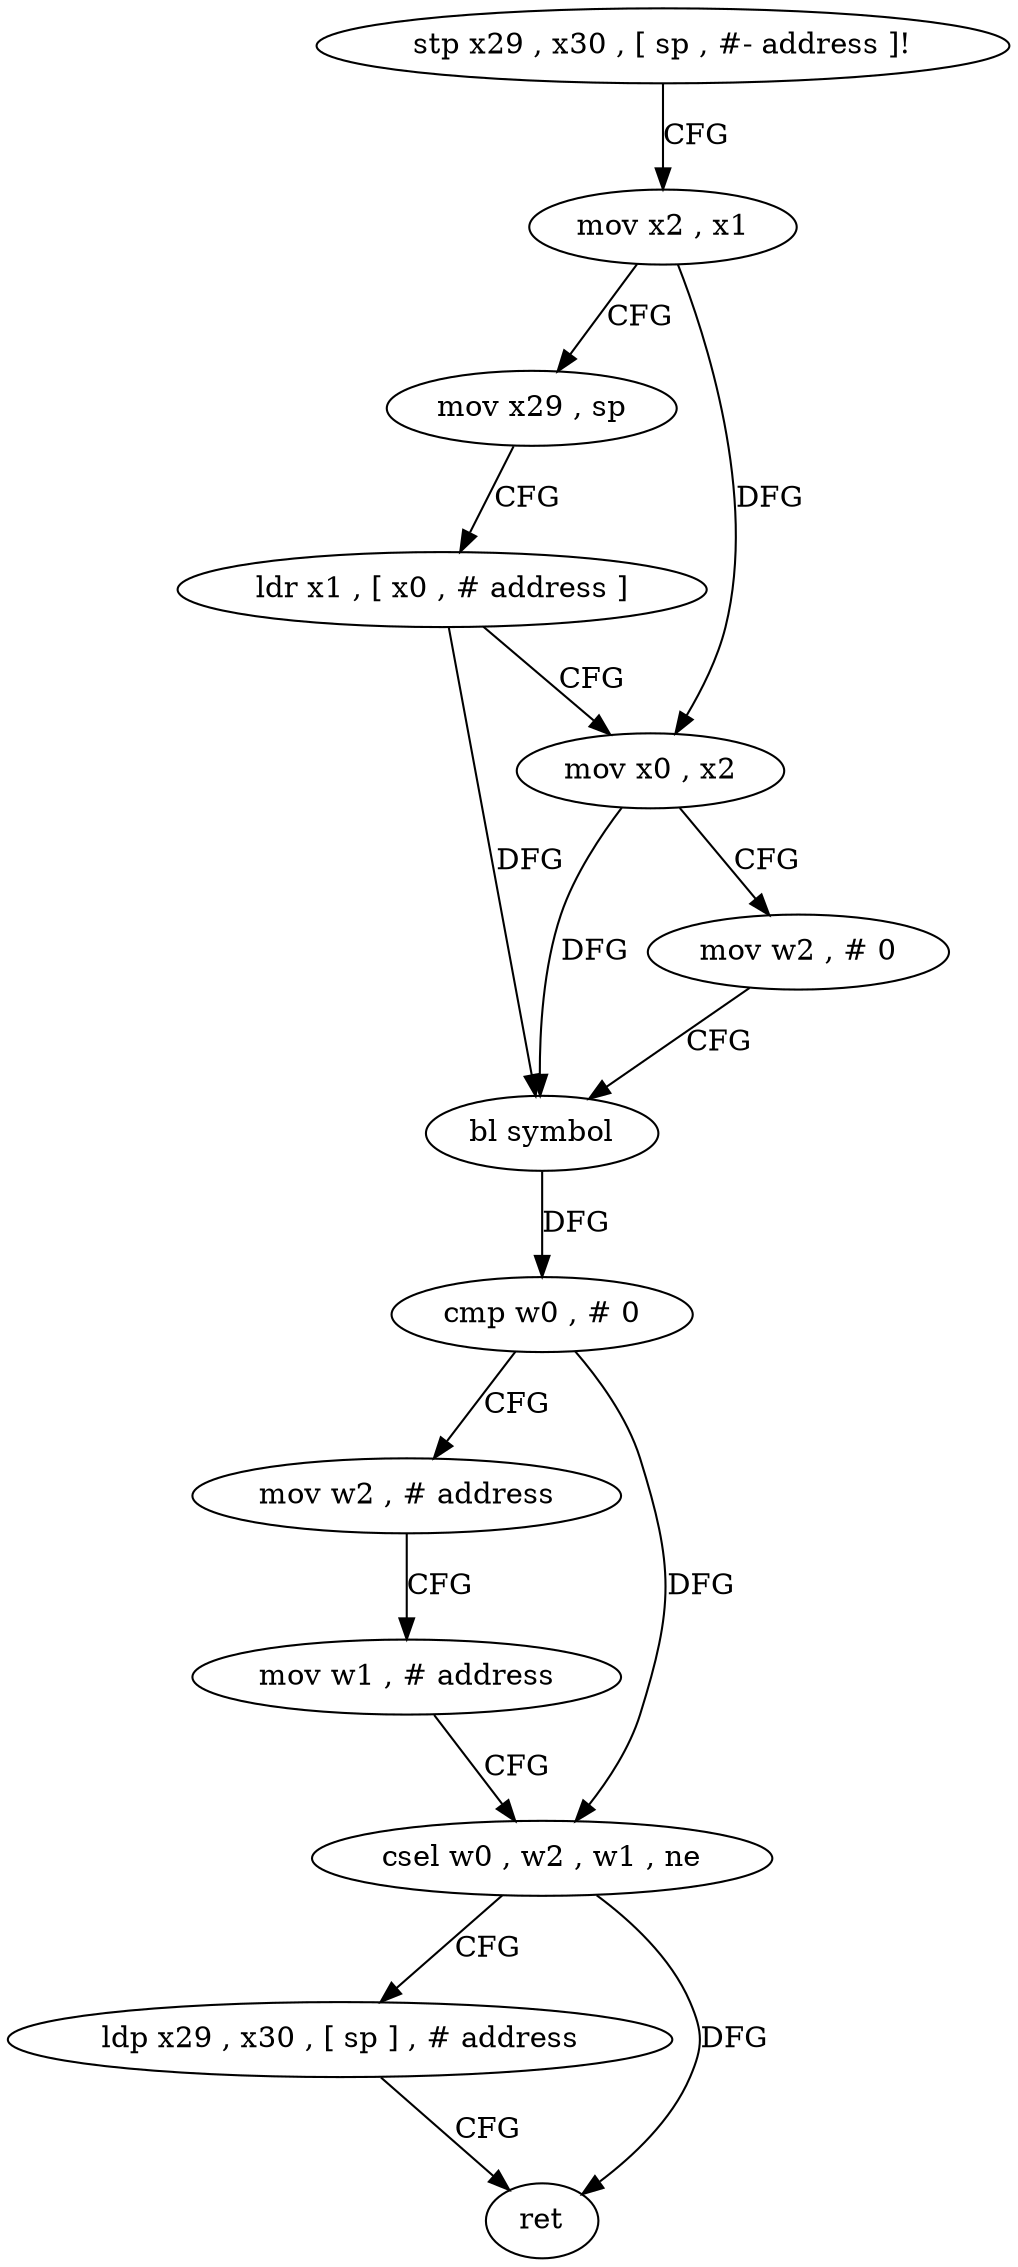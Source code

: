 digraph "func" {
"4208456" [label = "stp x29 , x30 , [ sp , #- address ]!" ]
"4208460" [label = "mov x2 , x1" ]
"4208464" [label = "mov x29 , sp" ]
"4208468" [label = "ldr x1 , [ x0 , # address ]" ]
"4208472" [label = "mov x0 , x2" ]
"4208476" [label = "mov w2 , # 0" ]
"4208480" [label = "bl symbol" ]
"4208484" [label = "cmp w0 , # 0" ]
"4208488" [label = "mov w2 , # address" ]
"4208492" [label = "mov w1 , # address" ]
"4208496" [label = "csel w0 , w2 , w1 , ne" ]
"4208500" [label = "ldp x29 , x30 , [ sp ] , # address" ]
"4208504" [label = "ret" ]
"4208456" -> "4208460" [ label = "CFG" ]
"4208460" -> "4208464" [ label = "CFG" ]
"4208460" -> "4208472" [ label = "DFG" ]
"4208464" -> "4208468" [ label = "CFG" ]
"4208468" -> "4208472" [ label = "CFG" ]
"4208468" -> "4208480" [ label = "DFG" ]
"4208472" -> "4208476" [ label = "CFG" ]
"4208472" -> "4208480" [ label = "DFG" ]
"4208476" -> "4208480" [ label = "CFG" ]
"4208480" -> "4208484" [ label = "DFG" ]
"4208484" -> "4208488" [ label = "CFG" ]
"4208484" -> "4208496" [ label = "DFG" ]
"4208488" -> "4208492" [ label = "CFG" ]
"4208492" -> "4208496" [ label = "CFG" ]
"4208496" -> "4208500" [ label = "CFG" ]
"4208496" -> "4208504" [ label = "DFG" ]
"4208500" -> "4208504" [ label = "CFG" ]
}
